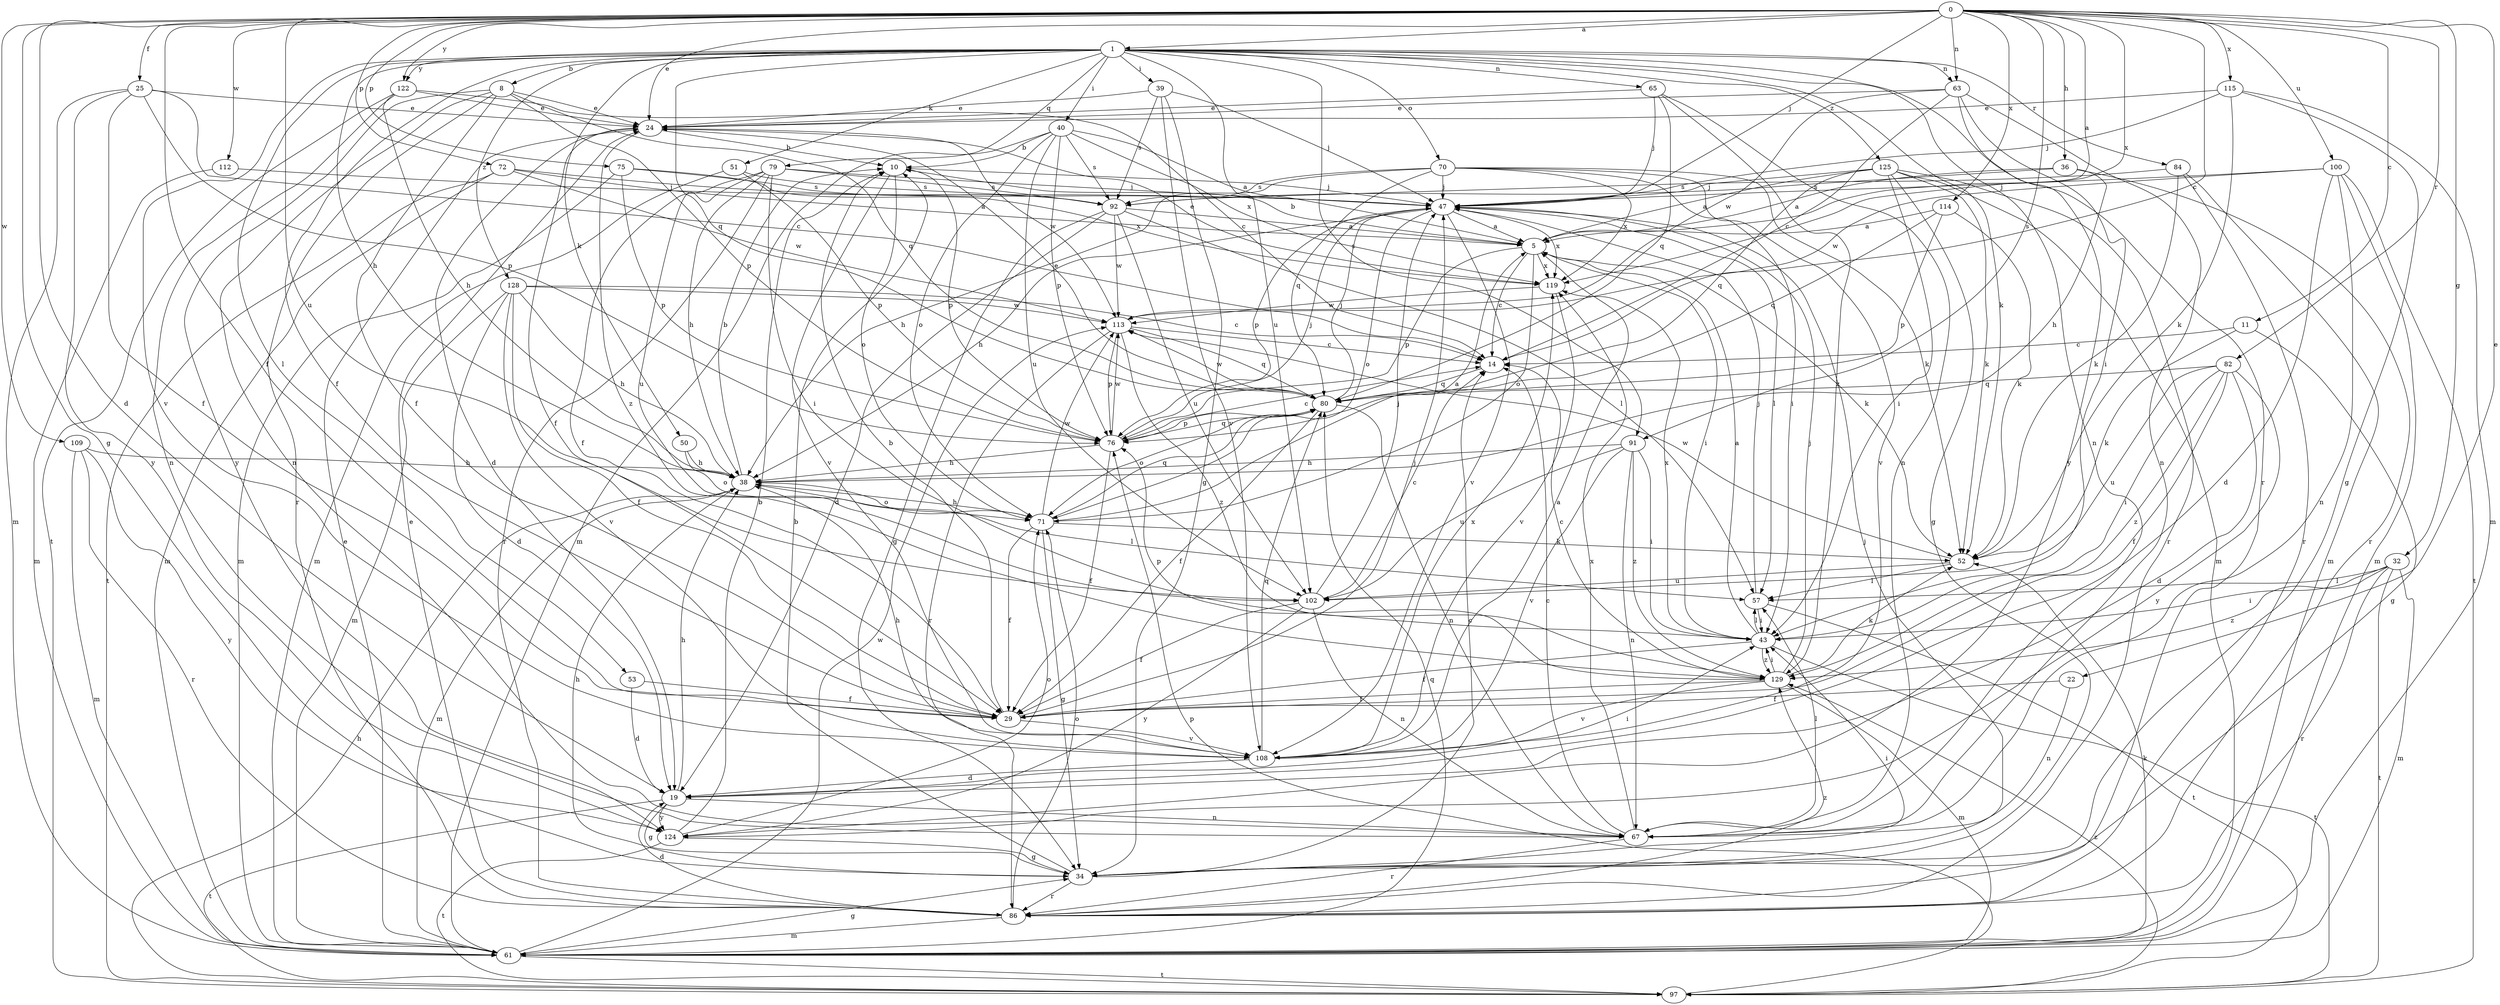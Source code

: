 strict digraph  {
0;
1;
5;
8;
10;
11;
14;
19;
22;
24;
25;
29;
32;
34;
36;
38;
39;
40;
43;
47;
50;
51;
52;
53;
57;
61;
63;
65;
67;
70;
71;
72;
75;
76;
79;
80;
82;
84;
86;
91;
92;
97;
100;
102;
108;
109;
112;
113;
114;
115;
119;
122;
124;
125;
128;
129;
0 -> 1  [label=a];
0 -> 5  [label=a];
0 -> 11  [label=c];
0 -> 14  [label=c];
0 -> 19  [label=d];
0 -> 22  [label=e];
0 -> 24  [label=e];
0 -> 25  [label=f];
0 -> 29  [label=f];
0 -> 32  [label=g];
0 -> 34  [label=g];
0 -> 36  [label=h];
0 -> 47  [label=j];
0 -> 63  [label=n];
0 -> 72  [label=p];
0 -> 75  [label=p];
0 -> 82  [label=r];
0 -> 91  [label=s];
0 -> 100  [label=u];
0 -> 102  [label=u];
0 -> 109  [label=w];
0 -> 112  [label=w];
0 -> 114  [label=x];
0 -> 115  [label=x];
0 -> 119  [label=x];
0 -> 122  [label=y];
1 -> 8  [label=b];
1 -> 29  [label=f];
1 -> 38  [label=h];
1 -> 39  [label=i];
1 -> 40  [label=i];
1 -> 50  [label=k];
1 -> 51  [label=k];
1 -> 52  [label=k];
1 -> 53  [label=l];
1 -> 63  [label=n];
1 -> 65  [label=n];
1 -> 67  [label=n];
1 -> 70  [label=o];
1 -> 79  [label=q];
1 -> 80  [label=q];
1 -> 84  [label=r];
1 -> 86  [label=r];
1 -> 91  [label=s];
1 -> 102  [label=u];
1 -> 108  [label=v];
1 -> 122  [label=y];
1 -> 125  [label=z];
1 -> 128  [label=z];
5 -> 10  [label=b];
5 -> 14  [label=c];
5 -> 43  [label=i];
5 -> 52  [label=k];
5 -> 71  [label=o];
5 -> 76  [label=p];
5 -> 119  [label=x];
8 -> 24  [label=e];
8 -> 29  [label=f];
8 -> 67  [label=n];
8 -> 76  [label=p];
8 -> 80  [label=q];
8 -> 86  [label=r];
8 -> 124  [label=y];
10 -> 47  [label=j];
10 -> 71  [label=o];
10 -> 76  [label=p];
10 -> 108  [label=v];
11 -> 14  [label=c];
11 -> 34  [label=g];
11 -> 52  [label=k];
14 -> 80  [label=q];
19 -> 34  [label=g];
19 -> 38  [label=h];
19 -> 43  [label=i];
19 -> 67  [label=n];
19 -> 97  [label=t];
19 -> 124  [label=y];
22 -> 29  [label=f];
22 -> 67  [label=n];
24 -> 10  [label=b];
24 -> 19  [label=d];
24 -> 29  [label=f];
24 -> 113  [label=w];
24 -> 129  [label=z];
25 -> 14  [label=c];
25 -> 24  [label=e];
25 -> 29  [label=f];
25 -> 61  [label=m];
25 -> 76  [label=p];
25 -> 124  [label=y];
29 -> 10  [label=b];
29 -> 47  [label=j];
29 -> 108  [label=v];
32 -> 43  [label=i];
32 -> 57  [label=l];
32 -> 61  [label=m];
32 -> 86  [label=r];
32 -> 97  [label=t];
32 -> 129  [label=z];
34 -> 10  [label=b];
34 -> 14  [label=c];
34 -> 38  [label=h];
34 -> 43  [label=i];
34 -> 47  [label=j];
34 -> 86  [label=r];
36 -> 5  [label=a];
36 -> 38  [label=h];
36 -> 86  [label=r];
36 -> 92  [label=s];
38 -> 10  [label=b];
38 -> 57  [label=l];
38 -> 61  [label=m];
38 -> 71  [label=o];
39 -> 24  [label=e];
39 -> 34  [label=g];
39 -> 47  [label=j];
39 -> 92  [label=s];
39 -> 108  [label=v];
40 -> 5  [label=a];
40 -> 10  [label=b];
40 -> 61  [label=m];
40 -> 71  [label=o];
40 -> 76  [label=p];
40 -> 92  [label=s];
40 -> 102  [label=u];
40 -> 119  [label=x];
43 -> 5  [label=a];
43 -> 29  [label=f];
43 -> 57  [label=l];
43 -> 97  [label=t];
43 -> 119  [label=x];
43 -> 129  [label=z];
47 -> 5  [label=a];
47 -> 38  [label=h];
47 -> 57  [label=l];
47 -> 71  [label=o];
47 -> 76  [label=p];
47 -> 108  [label=v];
47 -> 119  [label=x];
50 -> 38  [label=h];
50 -> 71  [label=o];
51 -> 61  [label=m];
51 -> 76  [label=p];
51 -> 92  [label=s];
52 -> 57  [label=l];
52 -> 102  [label=u];
52 -> 113  [label=w];
53 -> 19  [label=d];
53 -> 29  [label=f];
57 -> 43  [label=i];
57 -> 47  [label=j];
57 -> 97  [label=t];
61 -> 24  [label=e];
61 -> 34  [label=g];
61 -> 52  [label=k];
61 -> 80  [label=q];
61 -> 97  [label=t];
61 -> 113  [label=w];
63 -> 14  [label=c];
63 -> 24  [label=e];
63 -> 43  [label=i];
63 -> 67  [label=n];
63 -> 113  [label=w];
63 -> 124  [label=y];
65 -> 24  [label=e];
65 -> 47  [label=j];
65 -> 67  [label=n];
65 -> 80  [label=q];
65 -> 129  [label=z];
67 -> 14  [label=c];
67 -> 57  [label=l];
67 -> 86  [label=r];
67 -> 119  [label=x];
70 -> 38  [label=h];
70 -> 43  [label=i];
70 -> 47  [label=j];
70 -> 52  [label=k];
70 -> 80  [label=q];
70 -> 92  [label=s];
70 -> 108  [label=v];
70 -> 119  [label=x];
71 -> 5  [label=a];
71 -> 29  [label=f];
71 -> 34  [label=g];
71 -> 38  [label=h];
71 -> 52  [label=k];
71 -> 80  [label=q];
71 -> 113  [label=w];
72 -> 5  [label=a];
72 -> 47  [label=j];
72 -> 61  [label=m];
72 -> 97  [label=t];
72 -> 113  [label=w];
75 -> 61  [label=m];
75 -> 76  [label=p];
75 -> 92  [label=s];
75 -> 119  [label=x];
76 -> 14  [label=c];
76 -> 29  [label=f];
76 -> 38  [label=h];
76 -> 47  [label=j];
76 -> 80  [label=q];
76 -> 113  [label=w];
79 -> 29  [label=f];
79 -> 38  [label=h];
79 -> 43  [label=i];
79 -> 47  [label=j];
79 -> 86  [label=r];
79 -> 92  [label=s];
79 -> 102  [label=u];
80 -> 24  [label=e];
80 -> 29  [label=f];
80 -> 47  [label=j];
80 -> 67  [label=n];
80 -> 71  [label=o];
80 -> 76  [label=p];
80 -> 113  [label=w];
82 -> 19  [label=d];
82 -> 29  [label=f];
82 -> 43  [label=i];
82 -> 80  [label=q];
82 -> 102  [label=u];
82 -> 124  [label=y];
82 -> 129  [label=z];
84 -> 52  [label=k];
84 -> 61  [label=m];
84 -> 86  [label=r];
84 -> 92  [label=s];
86 -> 19  [label=d];
86 -> 24  [label=e];
86 -> 61  [label=m];
86 -> 71  [label=o];
86 -> 129  [label=z];
91 -> 38  [label=h];
91 -> 43  [label=i];
91 -> 67  [label=n];
91 -> 102  [label=u];
91 -> 108  [label=v];
91 -> 129  [label=z];
92 -> 5  [label=a];
92 -> 19  [label=d];
92 -> 34  [label=g];
92 -> 57  [label=l];
92 -> 102  [label=u];
92 -> 113  [label=w];
97 -> 38  [label=h];
97 -> 76  [label=p];
97 -> 129  [label=z];
100 -> 19  [label=d];
100 -> 47  [label=j];
100 -> 61  [label=m];
100 -> 67  [label=n];
100 -> 97  [label=t];
100 -> 113  [label=w];
102 -> 14  [label=c];
102 -> 29  [label=f];
102 -> 47  [label=j];
102 -> 67  [label=n];
102 -> 124  [label=y];
108 -> 5  [label=a];
108 -> 19  [label=d];
108 -> 38  [label=h];
108 -> 80  [label=q];
108 -> 119  [label=x];
109 -> 38  [label=h];
109 -> 61  [label=m];
109 -> 86  [label=r];
109 -> 124  [label=y];
112 -> 47  [label=j];
112 -> 61  [label=m];
113 -> 14  [label=c];
113 -> 76  [label=p];
113 -> 80  [label=q];
113 -> 86  [label=r];
113 -> 129  [label=z];
114 -> 5  [label=a];
114 -> 52  [label=k];
114 -> 76  [label=p];
114 -> 80  [label=q];
115 -> 24  [label=e];
115 -> 34  [label=g];
115 -> 47  [label=j];
115 -> 52  [label=k];
115 -> 61  [label=m];
119 -> 24  [label=e];
119 -> 108  [label=v];
119 -> 113  [label=w];
122 -> 14  [label=c];
122 -> 24  [label=e];
122 -> 38  [label=h];
122 -> 67  [label=n];
122 -> 97  [label=t];
124 -> 10  [label=b];
124 -> 34  [label=g];
124 -> 71  [label=o];
124 -> 97  [label=t];
125 -> 5  [label=a];
125 -> 34  [label=g];
125 -> 43  [label=i];
125 -> 47  [label=j];
125 -> 52  [label=k];
125 -> 61  [label=m];
125 -> 80  [label=q];
125 -> 86  [label=r];
128 -> 14  [label=c];
128 -> 19  [label=d];
128 -> 29  [label=f];
128 -> 38  [label=h];
128 -> 61  [label=m];
128 -> 108  [label=v];
128 -> 113  [label=w];
129 -> 14  [label=c];
129 -> 29  [label=f];
129 -> 43  [label=i];
129 -> 47  [label=j];
129 -> 52  [label=k];
129 -> 61  [label=m];
129 -> 76  [label=p];
129 -> 108  [label=v];
}
